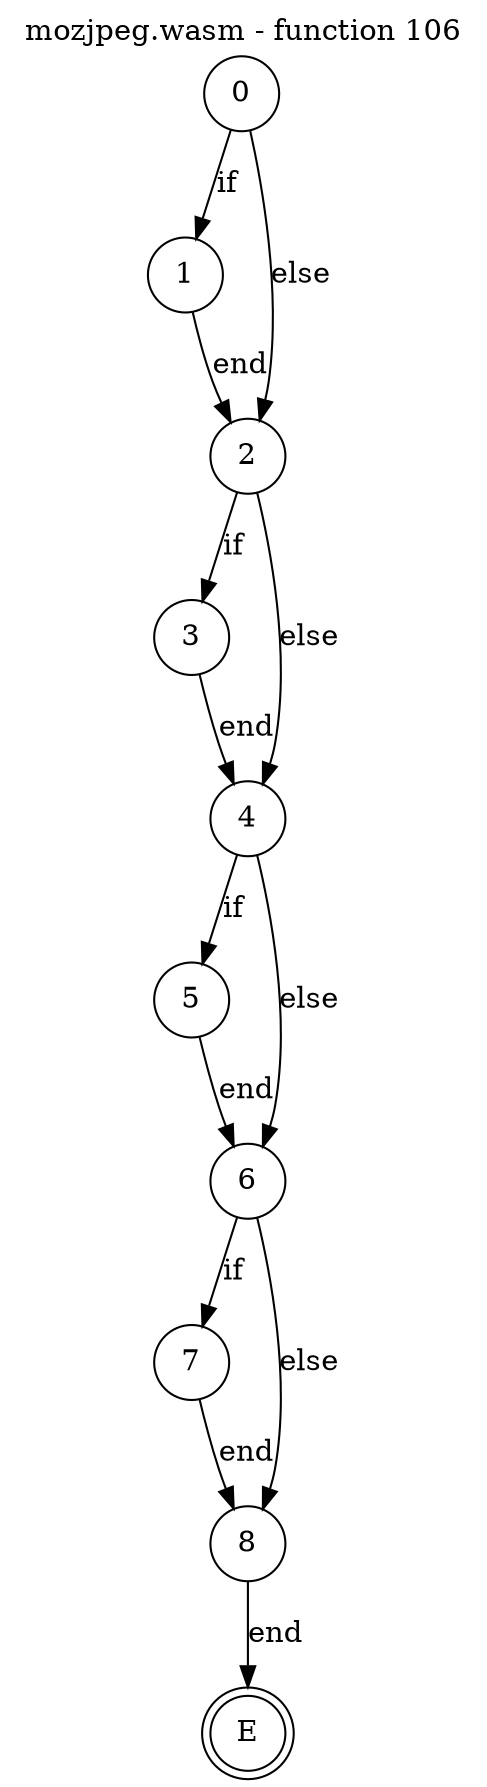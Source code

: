 digraph finite_state_machine {
    label = "mozjpeg.wasm - function 106"
    labelloc =  t
    labelfontsize = 16
    labelfontcolor = black
    labelfontname = "Helvetica"
    node [shape = doublecircle]; E ;
node [shape=circle, fontcolor=black, style="", label="0"]0
node [shape=circle, fontcolor=black, style="", label="1"]1
node [shape=circle, fontcolor=black, style="", label="2"]2
node [shape=circle, fontcolor=black, style="", label="3"]3
node [shape=circle, fontcolor=black, style="", label="4"]4
node [shape=circle, fontcolor=black, style="", label="5"]5
node [shape=circle, fontcolor=black, style="", label="6"]6
node [shape=circle, fontcolor=black, style="", label="7"]7
node [shape=circle, fontcolor=black, style="", label="8"]8
node [shape=circle, fontcolor=black, style="", label="E"]E
    0 -> 1[label="if"];
    0 -> 2[label="else"];
    1 -> 2[label="end"];
    2 -> 3[label="if"];
    2 -> 4[label="else"];
    3 -> 4[label="end"];
    4 -> 5[label="if"];
    4 -> 6[label="else"];
    5 -> 6[label="end"];
    6 -> 7[label="if"];
    6 -> 8[label="else"];
    7 -> 8[label="end"];
    8 -> E[label="end"];
}
